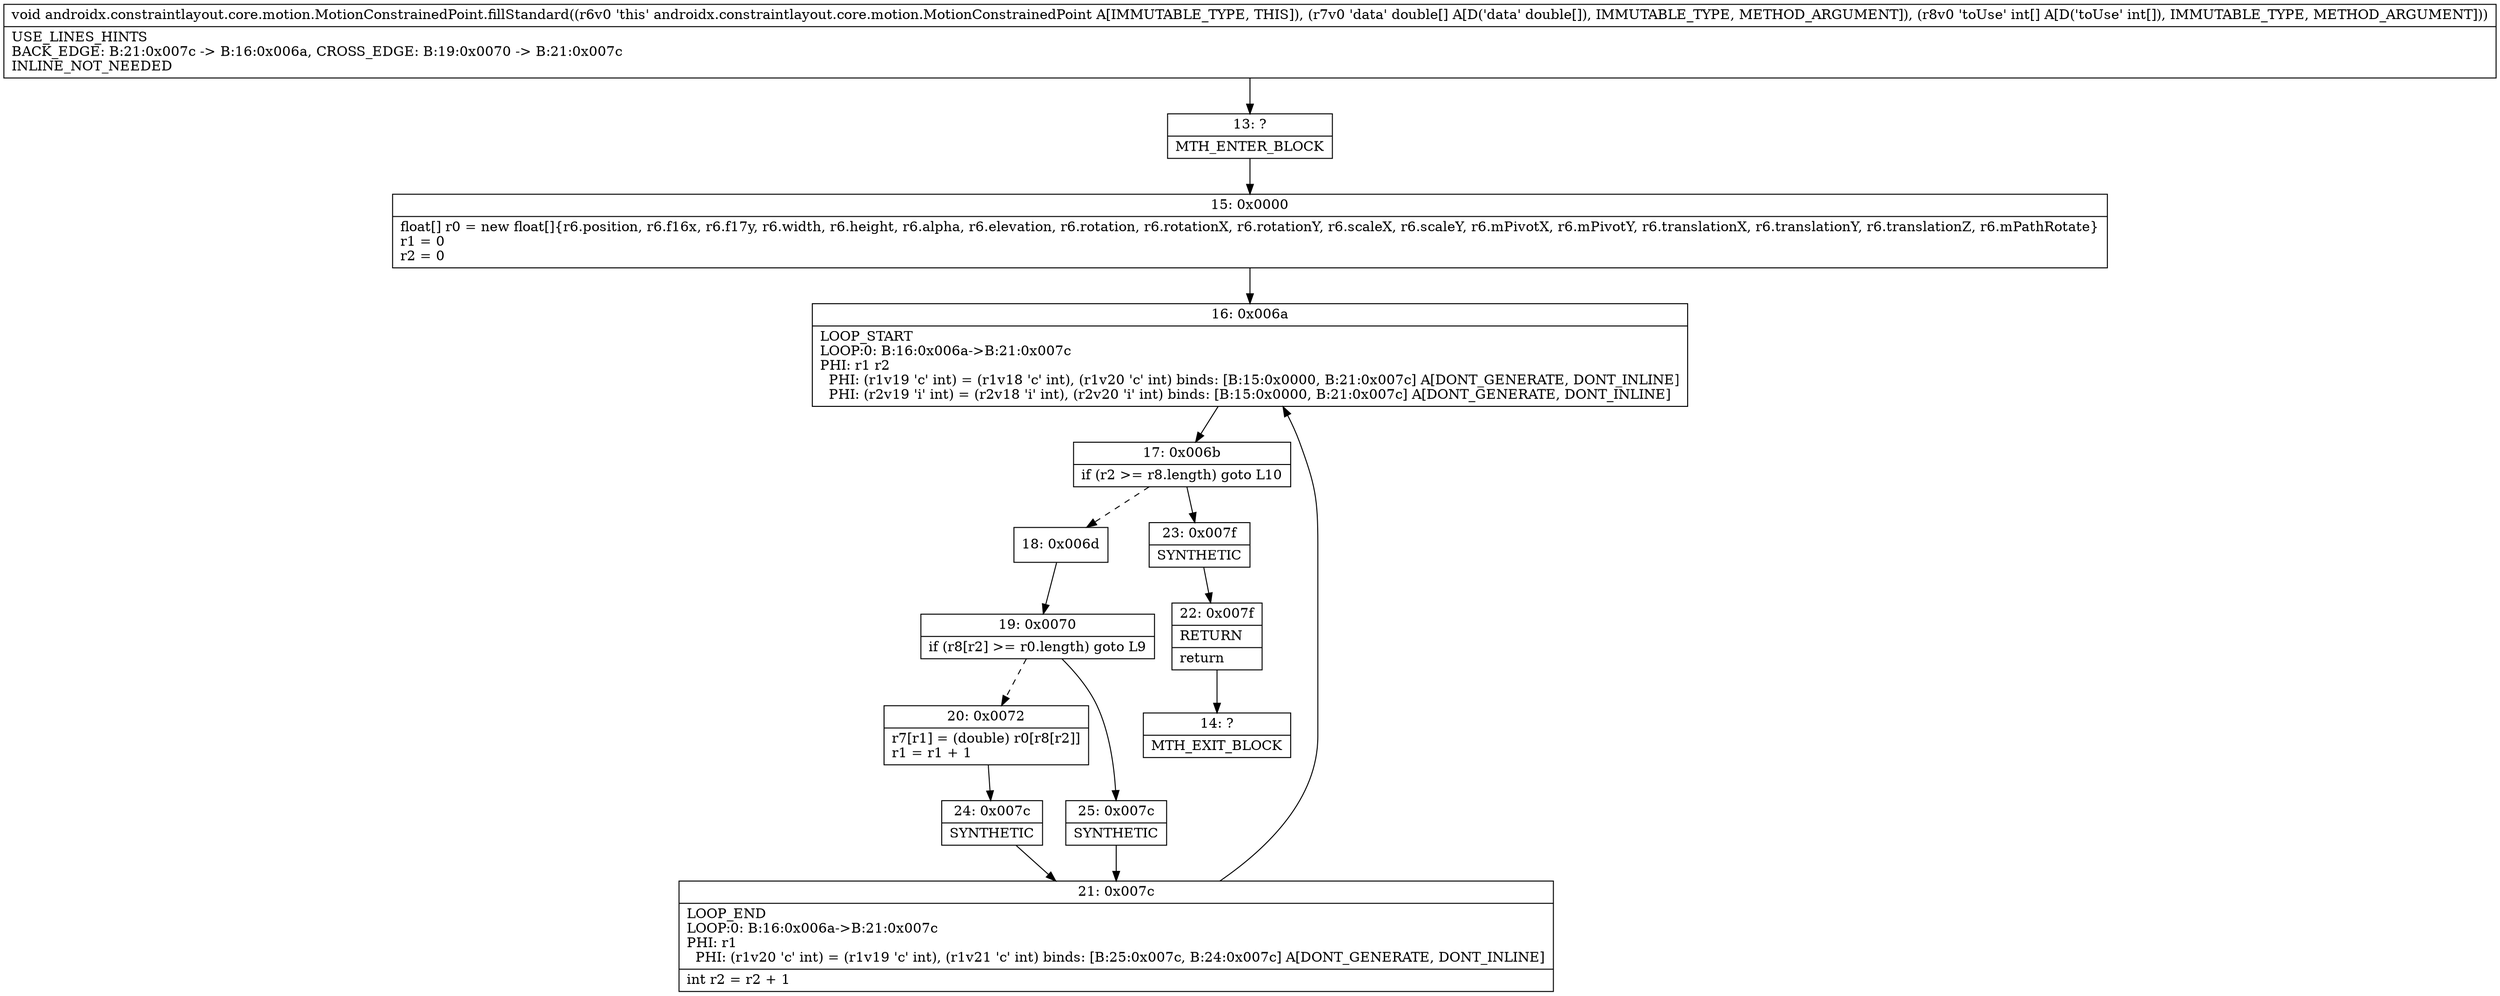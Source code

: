 digraph "CFG forandroidx.constraintlayout.core.motion.MotionConstrainedPoint.fillStandard([D[I)V" {
Node_13 [shape=record,label="{13\:\ ?|MTH_ENTER_BLOCK\l}"];
Node_15 [shape=record,label="{15\:\ 0x0000|float[] r0 = new float[]\{r6.position, r6.f16x, r6.f17y, r6.width, r6.height, r6.alpha, r6.elevation, r6.rotation, r6.rotationX, r6.rotationY, r6.scaleX, r6.scaleY, r6.mPivotX, r6.mPivotY, r6.translationX, r6.translationY, r6.translationZ, r6.mPathRotate\}\lr1 = 0\lr2 = 0\l}"];
Node_16 [shape=record,label="{16\:\ 0x006a|LOOP_START\lLOOP:0: B:16:0x006a\-\>B:21:0x007c\lPHI: r1 r2 \l  PHI: (r1v19 'c' int) = (r1v18 'c' int), (r1v20 'c' int) binds: [B:15:0x0000, B:21:0x007c] A[DONT_GENERATE, DONT_INLINE]\l  PHI: (r2v19 'i' int) = (r2v18 'i' int), (r2v20 'i' int) binds: [B:15:0x0000, B:21:0x007c] A[DONT_GENERATE, DONT_INLINE]\l}"];
Node_17 [shape=record,label="{17\:\ 0x006b|if (r2 \>= r8.length) goto L10\l}"];
Node_18 [shape=record,label="{18\:\ 0x006d}"];
Node_19 [shape=record,label="{19\:\ 0x0070|if (r8[r2] \>= r0.length) goto L9\l}"];
Node_20 [shape=record,label="{20\:\ 0x0072|r7[r1] = (double) r0[r8[r2]]\lr1 = r1 + 1\l}"];
Node_24 [shape=record,label="{24\:\ 0x007c|SYNTHETIC\l}"];
Node_21 [shape=record,label="{21\:\ 0x007c|LOOP_END\lLOOP:0: B:16:0x006a\-\>B:21:0x007c\lPHI: r1 \l  PHI: (r1v20 'c' int) = (r1v19 'c' int), (r1v21 'c' int) binds: [B:25:0x007c, B:24:0x007c] A[DONT_GENERATE, DONT_INLINE]\l|int r2 = r2 + 1\l}"];
Node_25 [shape=record,label="{25\:\ 0x007c|SYNTHETIC\l}"];
Node_23 [shape=record,label="{23\:\ 0x007f|SYNTHETIC\l}"];
Node_22 [shape=record,label="{22\:\ 0x007f|RETURN\l|return\l}"];
Node_14 [shape=record,label="{14\:\ ?|MTH_EXIT_BLOCK\l}"];
MethodNode[shape=record,label="{void androidx.constraintlayout.core.motion.MotionConstrainedPoint.fillStandard((r6v0 'this' androidx.constraintlayout.core.motion.MotionConstrainedPoint A[IMMUTABLE_TYPE, THIS]), (r7v0 'data' double[] A[D('data' double[]), IMMUTABLE_TYPE, METHOD_ARGUMENT]), (r8v0 'toUse' int[] A[D('toUse' int[]), IMMUTABLE_TYPE, METHOD_ARGUMENT]))  | USE_LINES_HINTS\lBACK_EDGE: B:21:0x007c \-\> B:16:0x006a, CROSS_EDGE: B:19:0x0070 \-\> B:21:0x007c\lINLINE_NOT_NEEDED\l}"];
MethodNode -> Node_13;Node_13 -> Node_15;
Node_15 -> Node_16;
Node_16 -> Node_17;
Node_17 -> Node_18[style=dashed];
Node_17 -> Node_23;
Node_18 -> Node_19;
Node_19 -> Node_20[style=dashed];
Node_19 -> Node_25;
Node_20 -> Node_24;
Node_24 -> Node_21;
Node_21 -> Node_16;
Node_25 -> Node_21;
Node_23 -> Node_22;
Node_22 -> Node_14;
}

